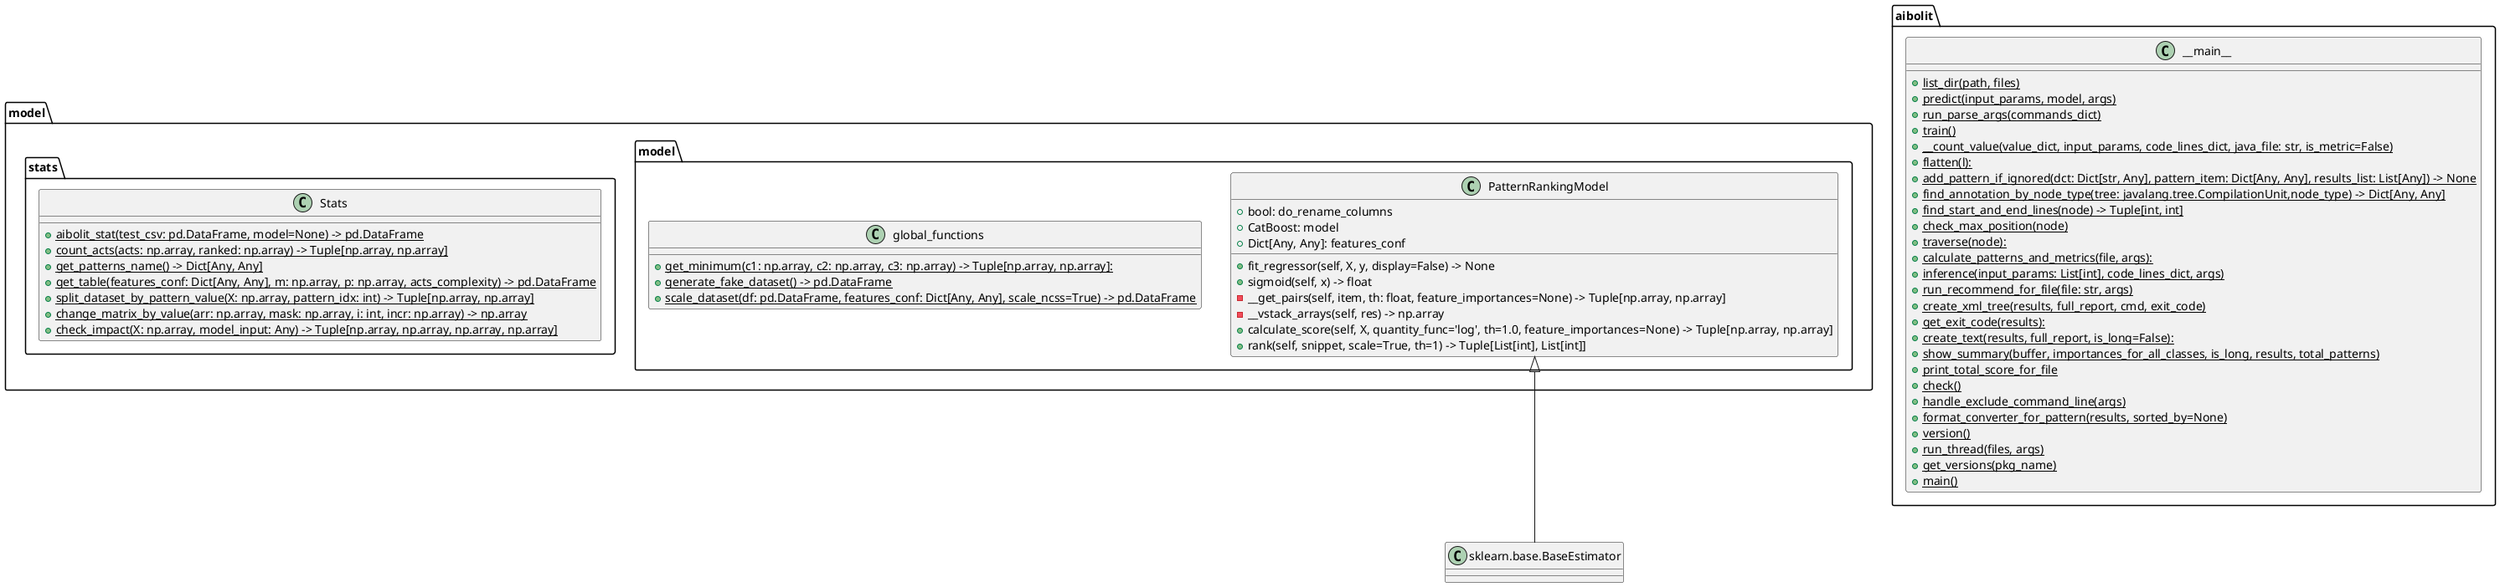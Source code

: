 @startuml

set namespaceSeparator ::

model::model::PatternRankingModel <|-- sklearn.base.BaseEstimator

class model::stats::Stats {
{method} {static} + aibolit_stat(test_csv: pd.DataFrame, model=None) -> pd.DataFrame
{method} {static} + count_acts(acts: np.array, ranked: np.array) -> Tuple[np.array, np.array]
{method} {static} + get_patterns_name() -> Dict[Any, Any]
{method} {static} + get_table(features_conf: Dict[Any, Any], m: np.array, p: np.array, acts_complexity) -> pd.DataFrame
{method} {static} + split_dataset_by_pattern_value(X: np.array, pattern_idx: int) -> Tuple[np.array, np.array]
{method} {static} + change_matrix_by_value(arr: np.array, mask: np.array, i: int, incr: np.array) -> np.array
{method} {static} + check_impact(X: np.array, model_input: Any) -> Tuple[np.array, np.array, np.array, np.array]
}

class model::model::PatternRankingModel {
{field} +bool: do_rename_columns
{field} +CatBoost: model
{field} +Dict[Any, Any]: features_conf

{method} +fit_regressor(self, X, y, display=False) -> None
{method} +sigmoid(self, x) -> float
{method} -__get_pairs(self, item, th: float, feature_importances=None) -> Tuple[np.array, np.array]
{method} -__vstack_arrays(self, res) -> np.array
{method} +calculate_score(self, X, quantity_func='log', th=1.0, feature_importances=None) -> Tuple[np.array, np.array]
{method} +rank(self, snippet, scale=True, th=1) -> Tuple[List[int], List[int]]
}

class model::model::global_functions {

{method} {static} + get_minimum(c1: np.array, c2: np.array, c3: np.array) -> Tuple[np.array, np.array]:
{method} {static} + generate_fake_dataset() -> pd.DataFrame
{method} {static} + scale_dataset(df: pd.DataFrame, features_conf: Dict[Any, Any], scale_ncss=True) -> pd.DataFrame

}

class aibolit::__main__ {

{method} {static} +  list_dir(path, files)
{method} {static} +  predict(input_params, model, args)
{method} {static} + run_parse_args(commands_dict)
{method} {static} +  train()
{method} {static} +  __count_value(value_dict, input_params, code_lines_dict, java_file: str, is_metric=False)
{method} {static} +  flatten(l):
{method} {static} +  add_pattern_if_ignored(dct: Dict[str, Any], pattern_item: Dict[Any, Any], results_list: List[Any]) -> None
{method} {static} + find_annotation_by_node_type(tree: javalang.tree.CompilationUnit,node_type) -> Dict[Any, Any]
{method} {static} + find_start_and_end_lines(node) -> Tuple[int, int]
{method} {static} + check_max_position(node)
{method} {static} + traverse(node):
{method} {static} +  calculate_patterns_and_metrics(file, args):
{method} {static} +  inference(input_params: List[int], code_lines_dict, args)
{method} {static} + run_recommend_for_file(file: str, args)
{method} {static} + create_xml_tree(results, full_report, cmd, exit_code)
{method} {static} + get_exit_code(results):
{method} {static} + create_text(results, full_report, is_long=False):
{method} {static} + show_summary(buffer, importances_for_all_classes, is_long, results, total_patterns)
{method} {static} + print_total_score_for_file
{method} {static} +  check()
{method} {static} + handle_exclude_command_line(args)
{method} {static} + format_converter_for_pattern(results, sorted_by=None)
{method} {static} + version()
{method} {static} + run_thread(files, args)
{method} {static} + get_versions(pkg_name)
{method} {static} + main()

}
@enduml
